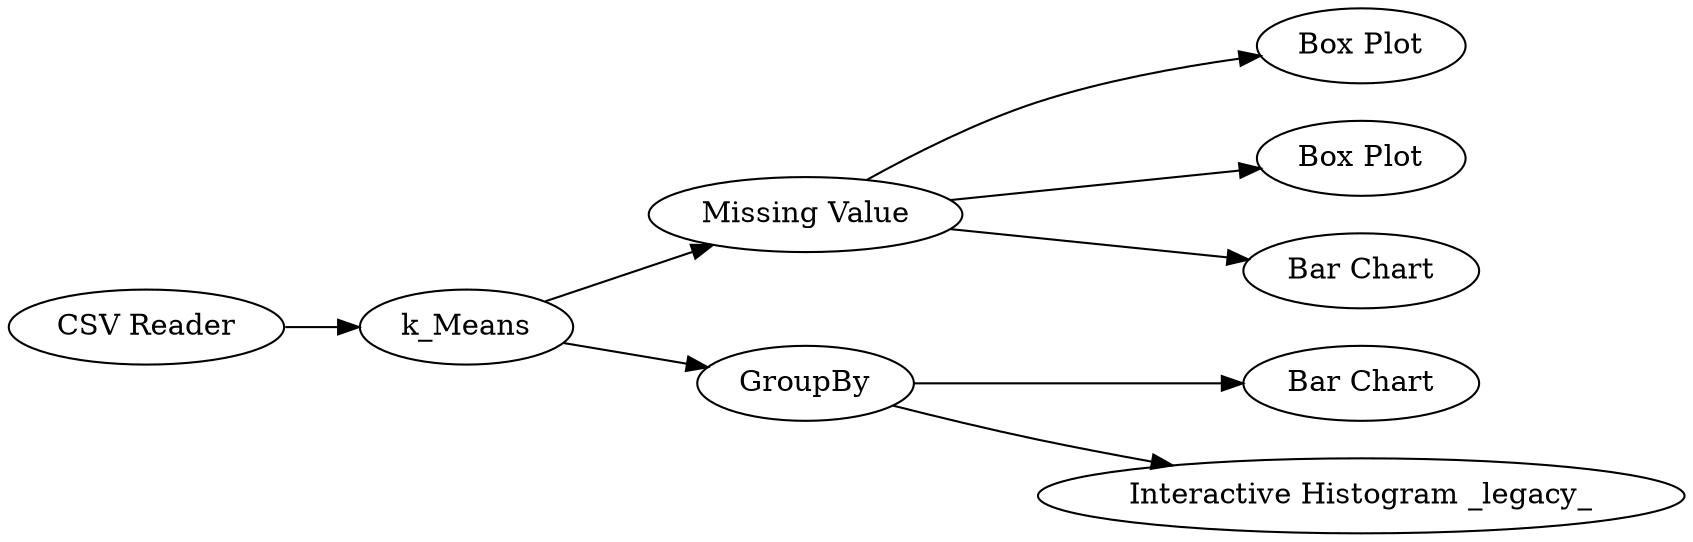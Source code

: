 digraph {
	12 -> 15
	6 -> 10
	3 -> 12
	12 -> 16
	6 -> 7
	12 -> 11
	1 -> 3
	3 -> 6
	16 [label="Box Plot"]
	1 [label="CSV Reader"]
	7 [label="Interactive Histogram _legacy_"]
	11 [label="Bar Chart"]
	10 [label="Bar Chart"]
	6 [label=GroupBy]
	15 [label="Box Plot"]
	3 [label=k_Means]
	12 [label="Missing Value"]
	rankdir=LR
}
